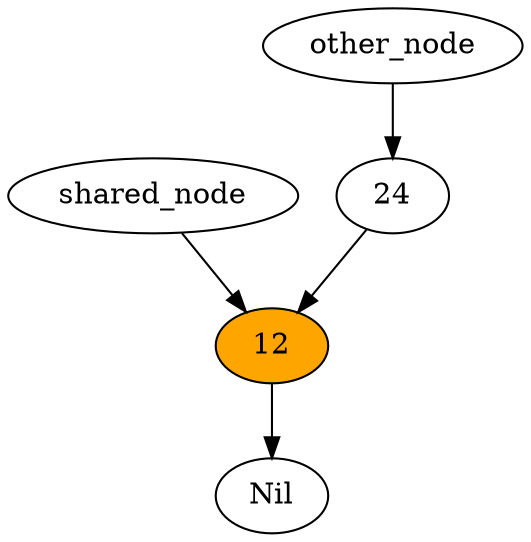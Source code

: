 digraph G {
    bgcolor="#00000000"
    node [style=filled, fillcolor=white]
    "12" [fillcolor=orange]

    "12" -> "Nil"
    shared_node -> "12"
    "24" -> "12"
    other_node -> "24"
}
